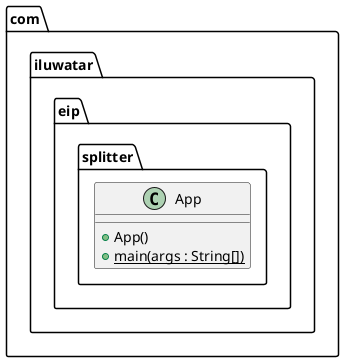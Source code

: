 @startuml
package com.iluwatar.eip.splitter {
  class App {
    + App()
    + main(args : String[]) {static}
  }
}
@enduml